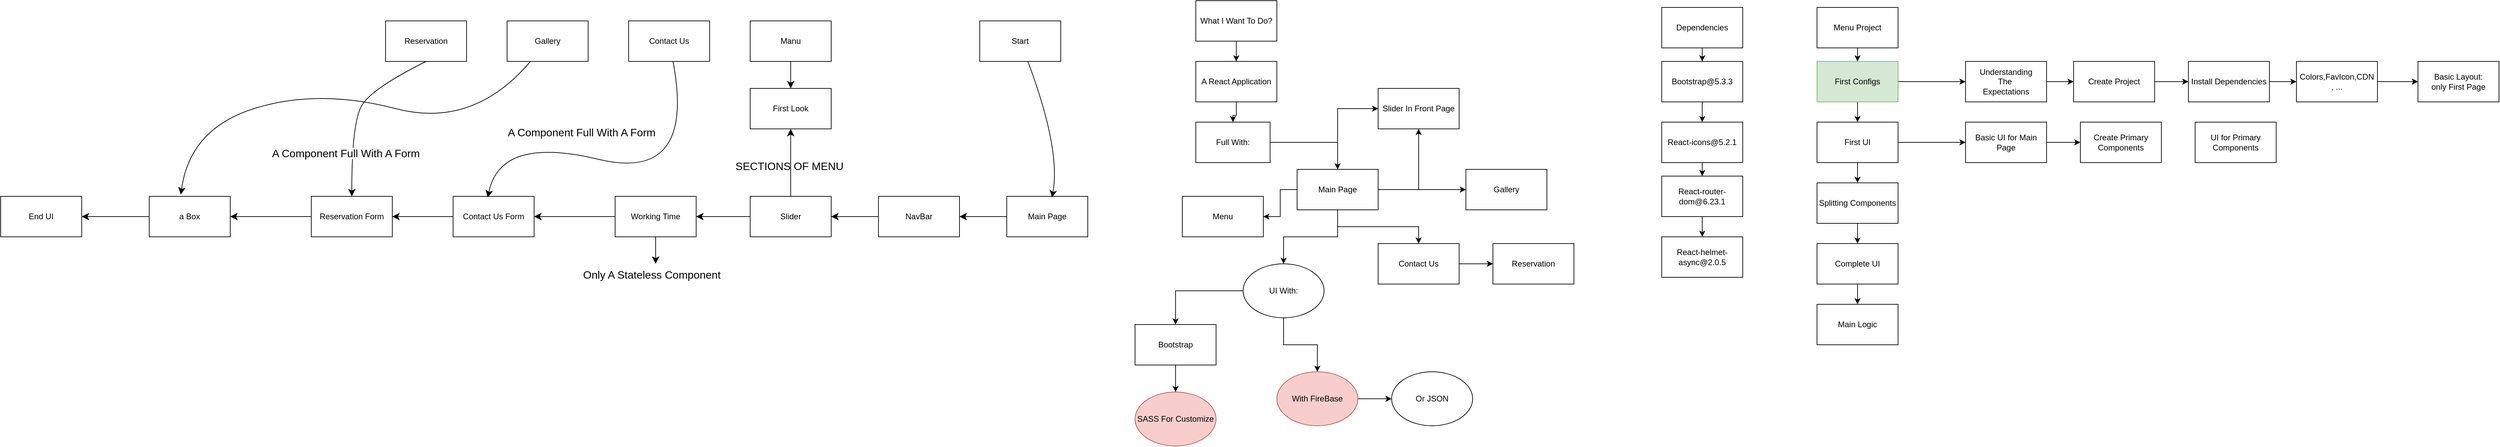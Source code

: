 <mxfile version="24.6.1" type="github">
  <diagram name="Page-1" id="k91YlH_2i0-Fb6imYHZs">
    <mxGraphModel dx="3723" dy="614" grid="1" gridSize="10" guides="1" tooltips="1" connect="1" arrows="1" fold="1" page="1" pageScale="1" pageWidth="850" pageHeight="1100" math="0" shadow="0">
      <root>
        <mxCell id="0" />
        <mxCell id="1" parent="0" />
        <mxCell id="Frx3Vn75q-I1JXAV17rQ-2" style="edgeStyle=orthogonalEdgeStyle;rounded=0;orthogonalLoop=1;jettySize=auto;html=1;" parent="1" source="Frx3Vn75q-I1JXAV17rQ-1" target="Frx3Vn75q-I1JXAV17rQ-3" edge="1">
          <mxGeometry relative="1" as="geometry">
            <mxPoint x="120" y="130" as="targetPoint" />
          </mxGeometry>
        </mxCell>
        <mxCell id="Frx3Vn75q-I1JXAV17rQ-1" value="What I Want To Do?" style="rounded=0;whiteSpace=wrap;html=1;" parent="1" vertex="1">
          <mxGeometry x="60" y="40" width="120" height="60" as="geometry" />
        </mxCell>
        <mxCell id="Frx3Vn75q-I1JXAV17rQ-4" style="edgeStyle=orthogonalEdgeStyle;rounded=0;orthogonalLoop=1;jettySize=auto;html=1;" parent="1" source="Frx3Vn75q-I1JXAV17rQ-3" target="Frx3Vn75q-I1JXAV17rQ-5" edge="1">
          <mxGeometry relative="1" as="geometry">
            <mxPoint x="120" y="230" as="targetPoint" />
          </mxGeometry>
        </mxCell>
        <mxCell id="Frx3Vn75q-I1JXAV17rQ-3" value="A React Application" style="rounded=0;whiteSpace=wrap;html=1;" parent="1" vertex="1">
          <mxGeometry x="60" y="130" width="120" height="60" as="geometry" />
        </mxCell>
        <mxCell id="Frx3Vn75q-I1JXAV17rQ-10" style="edgeStyle=orthogonalEdgeStyle;rounded=0;orthogonalLoop=1;jettySize=auto;html=1;" parent="1" source="Frx3Vn75q-I1JXAV17rQ-5" target="Frx3Vn75q-I1JXAV17rQ-11" edge="1">
          <mxGeometry relative="1" as="geometry">
            <mxPoint x="230" y="250" as="targetPoint" />
            <Array as="points">
              <mxPoint x="270" y="250" />
            </Array>
          </mxGeometry>
        </mxCell>
        <mxCell id="Frx3Vn75q-I1JXAV17rQ-5" value="Full With:" style="rounded=0;whiteSpace=wrap;html=1;" parent="1" vertex="1">
          <mxGeometry x="60" y="220" width="110" height="60" as="geometry" />
        </mxCell>
        <mxCell id="Frx3Vn75q-I1JXAV17rQ-8" value="Menu" style="rounded=0;whiteSpace=wrap;html=1;" parent="1" vertex="1">
          <mxGeometry x="40" y="330" width="120" height="60" as="geometry" />
        </mxCell>
        <mxCell id="Frx3Vn75q-I1JXAV17rQ-12" style="edgeStyle=orthogonalEdgeStyle;rounded=0;orthogonalLoop=1;jettySize=auto;html=1;" parent="1" source="Frx3Vn75q-I1JXAV17rQ-11" target="Frx3Vn75q-I1JXAV17rQ-13" edge="1">
          <mxGeometry relative="1" as="geometry">
            <mxPoint x="360" y="320" as="targetPoint" />
          </mxGeometry>
        </mxCell>
        <mxCell id="Frx3Vn75q-I1JXAV17rQ-19" style="edgeStyle=orthogonalEdgeStyle;rounded=0;orthogonalLoop=1;jettySize=auto;html=1;" parent="1" source="Frx3Vn75q-I1JXAV17rQ-11" target="Frx3Vn75q-I1JXAV17rQ-8" edge="1">
          <mxGeometry relative="1" as="geometry" />
        </mxCell>
        <mxCell id="Frx3Vn75q-I1JXAV17rQ-21" style="edgeStyle=orthogonalEdgeStyle;rounded=0;orthogonalLoop=1;jettySize=auto;html=1;entryX=0.5;entryY=0;entryDx=0;entryDy=0;" parent="1" source="Frx3Vn75q-I1JXAV17rQ-11" target="Frx3Vn75q-I1JXAV17rQ-20" edge="1">
          <mxGeometry relative="1" as="geometry" />
        </mxCell>
        <mxCell id="Frx3Vn75q-I1JXAV17rQ-22" style="edgeStyle=orthogonalEdgeStyle;rounded=0;orthogonalLoop=1;jettySize=auto;html=1;entryX=0;entryY=0.5;entryDx=0;entryDy=0;" parent="1" source="Frx3Vn75q-I1JXAV17rQ-11" target="Frx3Vn75q-I1JXAV17rQ-17" edge="1">
          <mxGeometry relative="1" as="geometry" />
        </mxCell>
        <mxCell id="Frx3Vn75q-I1JXAV17rQ-28" value="" style="edgeStyle=orthogonalEdgeStyle;rounded=0;orthogonalLoop=1;jettySize=auto;html=1;" parent="1" source="Frx3Vn75q-I1JXAV17rQ-11" target="Frx3Vn75q-I1JXAV17rQ-27" edge="1">
          <mxGeometry relative="1" as="geometry" />
        </mxCell>
        <mxCell id="Frx3Vn75q-I1JXAV17rQ-11" value="Main Page" style="rounded=0;whiteSpace=wrap;html=1;" parent="1" vertex="1">
          <mxGeometry x="210" y="290" width="120" height="60" as="geometry" />
        </mxCell>
        <mxCell id="Frx3Vn75q-I1JXAV17rQ-23" style="edgeStyle=orthogonalEdgeStyle;rounded=0;orthogonalLoop=1;jettySize=auto;html=1;entryX=0.5;entryY=1;entryDx=0;entryDy=0;" parent="1" source="Frx3Vn75q-I1JXAV17rQ-13" target="Frx3Vn75q-I1JXAV17rQ-17" edge="1">
          <mxGeometry relative="1" as="geometry" />
        </mxCell>
        <mxCell id="Frx3Vn75q-I1JXAV17rQ-13" value="Gallery" style="rounded=0;whiteSpace=wrap;html=1;" parent="1" vertex="1">
          <mxGeometry x="460" y="290" width="120" height="60" as="geometry" />
        </mxCell>
        <mxCell id="Frx3Vn75q-I1JXAV17rQ-14" value="Reservation" style="rounded=0;whiteSpace=wrap;html=1;" parent="1" vertex="1">
          <mxGeometry x="500" y="400" width="120" height="60" as="geometry" />
        </mxCell>
        <mxCell id="Frx3Vn75q-I1JXAV17rQ-17" value="Slider In Front Page" style="rounded=0;whiteSpace=wrap;html=1;" parent="1" vertex="1">
          <mxGeometry x="330" y="170" width="120" height="60" as="geometry" />
        </mxCell>
        <mxCell id="Frx3Vn75q-I1JXAV17rQ-25" style="edgeStyle=orthogonalEdgeStyle;rounded=0;orthogonalLoop=1;jettySize=auto;html=1;entryX=0;entryY=0.5;entryDx=0;entryDy=0;" parent="1" source="Frx3Vn75q-I1JXAV17rQ-20" target="Frx3Vn75q-I1JXAV17rQ-14" edge="1">
          <mxGeometry relative="1" as="geometry" />
        </mxCell>
        <mxCell id="Frx3Vn75q-I1JXAV17rQ-20" value="Contact Us" style="rounded=0;whiteSpace=wrap;html=1;" parent="1" vertex="1">
          <mxGeometry x="330" y="400" width="120" height="60" as="geometry" />
        </mxCell>
        <mxCell id="Frx3Vn75q-I1JXAV17rQ-29" style="edgeStyle=orthogonalEdgeStyle;rounded=0;orthogonalLoop=1;jettySize=auto;html=1;" parent="1" source="Frx3Vn75q-I1JXAV17rQ-27" target="Frx3Vn75q-I1JXAV17rQ-30" edge="1">
          <mxGeometry relative="1" as="geometry">
            <mxPoint x="70" y="530" as="targetPoint" />
          </mxGeometry>
        </mxCell>
        <mxCell id="Frx3Vn75q-I1JXAV17rQ-37" style="edgeStyle=orthogonalEdgeStyle;rounded=0;orthogonalLoop=1;jettySize=auto;html=1;" parent="1" source="Frx3Vn75q-I1JXAV17rQ-27" target="Frx3Vn75q-I1JXAV17rQ-35" edge="1">
          <mxGeometry relative="1" as="geometry" />
        </mxCell>
        <mxCell id="Frx3Vn75q-I1JXAV17rQ-27" value="UI With:" style="ellipse;whiteSpace=wrap;html=1;rounded=0;" parent="1" vertex="1">
          <mxGeometry x="130" y="430" width="120" height="80" as="geometry" />
        </mxCell>
        <mxCell id="Frx3Vn75q-I1JXAV17rQ-32" style="edgeStyle=orthogonalEdgeStyle;rounded=0;orthogonalLoop=1;jettySize=auto;html=1;" parent="1" source="Frx3Vn75q-I1JXAV17rQ-30" target="Frx3Vn75q-I1JXAV17rQ-33" edge="1">
          <mxGeometry relative="1" as="geometry">
            <mxPoint x="30" y="610" as="targetPoint" />
          </mxGeometry>
        </mxCell>
        <mxCell id="Frx3Vn75q-I1JXAV17rQ-30" value="Bootstrap" style="rounded=0;whiteSpace=wrap;html=1;" parent="1" vertex="1">
          <mxGeometry x="-30" y="520" width="120" height="60" as="geometry" />
        </mxCell>
        <mxCell id="Frx3Vn75q-I1JXAV17rQ-33" value="SASS For Customize" style="ellipse;whiteSpace=wrap;html=1;fillColor=#f8cecc;strokeColor=#b85450;" parent="1" vertex="1">
          <mxGeometry x="-30" y="620" width="120" height="80" as="geometry" />
        </mxCell>
        <mxCell id="Frx3Vn75q-I1JXAV17rQ-38" style="edgeStyle=orthogonalEdgeStyle;rounded=0;orthogonalLoop=1;jettySize=auto;html=1;" parent="1" source="Frx3Vn75q-I1JXAV17rQ-35" target="Frx3Vn75q-I1JXAV17rQ-39" edge="1">
          <mxGeometry relative="1" as="geometry">
            <mxPoint x="360" y="630" as="targetPoint" />
          </mxGeometry>
        </mxCell>
        <mxCell id="Frx3Vn75q-I1JXAV17rQ-35" value="With FireBase" style="ellipse;whiteSpace=wrap;html=1;fillColor=#f8cecc;strokeColor=#b85450;" parent="1" vertex="1">
          <mxGeometry x="180" y="590" width="120" height="80" as="geometry" />
        </mxCell>
        <mxCell id="Frx3Vn75q-I1JXAV17rQ-39" value="Or JSON" style="ellipse;whiteSpace=wrap;html=1;" parent="1" vertex="1">
          <mxGeometry x="350" y="590" width="120" height="80" as="geometry" />
        </mxCell>
        <mxCell id="Frx3Vn75q-I1JXAV17rQ-41" style="edgeStyle=orthogonalEdgeStyle;rounded=0;orthogonalLoop=1;jettySize=auto;html=1;" parent="1" source="Frx3Vn75q-I1JXAV17rQ-40" target="Frx3Vn75q-I1JXAV17rQ-42" edge="1">
          <mxGeometry relative="1" as="geometry">
            <mxPoint x="810" y="160" as="targetPoint" />
          </mxGeometry>
        </mxCell>
        <mxCell id="Frx3Vn75q-I1JXAV17rQ-40" value="Dependencies" style="rounded=0;whiteSpace=wrap;html=1;" parent="1" vertex="1">
          <mxGeometry x="750" y="50" width="120" height="60" as="geometry" />
        </mxCell>
        <mxCell id="Frx3Vn75q-I1JXAV17rQ-43" style="edgeStyle=orthogonalEdgeStyle;rounded=0;orthogonalLoop=1;jettySize=auto;html=1;" parent="1" source="Frx3Vn75q-I1JXAV17rQ-42" target="Frx3Vn75q-I1JXAV17rQ-44" edge="1">
          <mxGeometry relative="1" as="geometry">
            <mxPoint x="810" y="230" as="targetPoint" />
          </mxGeometry>
        </mxCell>
        <mxCell id="Frx3Vn75q-I1JXAV17rQ-42" value="Bootstrap@5.3.3" style="rounded=0;whiteSpace=wrap;html=1;" parent="1" vertex="1">
          <mxGeometry x="750" y="130" width="120" height="60" as="geometry" />
        </mxCell>
        <mxCell id="Frx3Vn75q-I1JXAV17rQ-45" style="edgeStyle=orthogonalEdgeStyle;rounded=0;orthogonalLoop=1;jettySize=auto;html=1;" parent="1" source="Frx3Vn75q-I1JXAV17rQ-44" target="Frx3Vn75q-I1JXAV17rQ-46" edge="1">
          <mxGeometry relative="1" as="geometry">
            <mxPoint x="810" y="310" as="targetPoint" />
          </mxGeometry>
        </mxCell>
        <mxCell id="Frx3Vn75q-I1JXAV17rQ-44" value="React-icons@5.2.1" style="rounded=0;whiteSpace=wrap;html=1;" parent="1" vertex="1">
          <mxGeometry x="750" y="220" width="120" height="60" as="geometry" />
        </mxCell>
        <mxCell id="Frx3Vn75q-I1JXAV17rQ-47" style="edgeStyle=orthogonalEdgeStyle;rounded=0;orthogonalLoop=1;jettySize=auto;html=1;" parent="1" source="Frx3Vn75q-I1JXAV17rQ-46" target="Frx3Vn75q-I1JXAV17rQ-48" edge="1">
          <mxGeometry relative="1" as="geometry">
            <mxPoint x="810" y="400.0" as="targetPoint" />
          </mxGeometry>
        </mxCell>
        <mxCell id="Frx3Vn75q-I1JXAV17rQ-46" value="React-router-dom@6.23.1" style="rounded=0;whiteSpace=wrap;html=1;" parent="1" vertex="1">
          <mxGeometry x="750" y="300" width="120" height="60" as="geometry" />
        </mxCell>
        <mxCell id="Frx3Vn75q-I1JXAV17rQ-48" value="React-helmet-async@2.0.5" style="rounded=0;whiteSpace=wrap;html=1;" parent="1" vertex="1">
          <mxGeometry x="750" y="390.0" width="120" height="60" as="geometry" />
        </mxCell>
        <mxCell id="X-fYzI0_lWsfJhpt5ORi-1" style="edgeStyle=orthogonalEdgeStyle;rounded=0;orthogonalLoop=1;jettySize=auto;html=1;" parent="1" source="X-fYzI0_lWsfJhpt5ORi-2" target="X-fYzI0_lWsfJhpt5ORi-5" edge="1">
          <mxGeometry relative="1" as="geometry">
            <mxPoint x="1040" y="140" as="targetPoint" />
          </mxGeometry>
        </mxCell>
        <mxCell id="X-fYzI0_lWsfJhpt5ORi-2" value="Menu Project" style="rounded=0;whiteSpace=wrap;html=1;" parent="1" vertex="1">
          <mxGeometry x="980" y="50" width="120" height="60" as="geometry" />
        </mxCell>
        <mxCell id="X-fYzI0_lWsfJhpt5ORi-3" style="edgeStyle=orthogonalEdgeStyle;rounded=0;orthogonalLoop=1;jettySize=auto;html=1;" parent="1" source="X-fYzI0_lWsfJhpt5ORi-5" target="X-fYzI0_lWsfJhpt5ORi-8" edge="1">
          <mxGeometry relative="1" as="geometry">
            <mxPoint x="1040" y="220" as="targetPoint" />
          </mxGeometry>
        </mxCell>
        <mxCell id="X-fYzI0_lWsfJhpt5ORi-4" style="edgeStyle=orthogonalEdgeStyle;rounded=0;orthogonalLoop=1;jettySize=auto;html=1;" parent="1" source="X-fYzI0_lWsfJhpt5ORi-5" target="X-fYzI0_lWsfJhpt5ORi-15" edge="1">
          <mxGeometry relative="1" as="geometry">
            <mxPoint x="1250" y="160" as="targetPoint" />
          </mxGeometry>
        </mxCell>
        <mxCell id="X-fYzI0_lWsfJhpt5ORi-5" value="First Configs" style="rounded=0;whiteSpace=wrap;html=1;fillColor=#d5e8d4;strokeColor=#82b366;" parent="1" vertex="1">
          <mxGeometry x="980" y="130" width="120" height="60" as="geometry" />
        </mxCell>
        <mxCell id="X-fYzI0_lWsfJhpt5ORi-6" style="edgeStyle=orthogonalEdgeStyle;rounded=0;orthogonalLoop=1;jettySize=auto;html=1;" parent="1" source="X-fYzI0_lWsfJhpt5ORi-8" target="X-fYzI0_lWsfJhpt5ORi-10" edge="1">
          <mxGeometry relative="1" as="geometry">
            <mxPoint x="1040" y="320" as="targetPoint" />
          </mxGeometry>
        </mxCell>
        <mxCell id="X-fYzI0_lWsfJhpt5ORi-7" style="edgeStyle=orthogonalEdgeStyle;rounded=0;orthogonalLoop=1;jettySize=auto;html=1;" parent="1" source="X-fYzI0_lWsfJhpt5ORi-8" target="X-fYzI0_lWsfJhpt5ORi-23" edge="1">
          <mxGeometry relative="1" as="geometry" />
        </mxCell>
        <mxCell id="X-fYzI0_lWsfJhpt5ORi-8" value="First UI" style="rounded=0;whiteSpace=wrap;html=1;" parent="1" vertex="1">
          <mxGeometry x="980" y="220" width="120" height="60" as="geometry" />
        </mxCell>
        <mxCell id="X-fYzI0_lWsfJhpt5ORi-9" style="edgeStyle=orthogonalEdgeStyle;rounded=0;orthogonalLoop=1;jettySize=auto;html=1;" parent="1" source="X-fYzI0_lWsfJhpt5ORi-10" target="X-fYzI0_lWsfJhpt5ORi-12" edge="1">
          <mxGeometry relative="1" as="geometry">
            <mxPoint x="1040" y="410" as="targetPoint" />
          </mxGeometry>
        </mxCell>
        <mxCell id="X-fYzI0_lWsfJhpt5ORi-10" value="Splitting Components" style="rounded=0;whiteSpace=wrap;html=1;" parent="1" vertex="1">
          <mxGeometry x="980" y="310" width="120" height="60" as="geometry" />
        </mxCell>
        <mxCell id="X-fYzI0_lWsfJhpt5ORi-11" style="edgeStyle=orthogonalEdgeStyle;rounded=0;orthogonalLoop=1;jettySize=auto;html=1;" parent="1" source="X-fYzI0_lWsfJhpt5ORi-12" target="X-fYzI0_lWsfJhpt5ORi-13" edge="1">
          <mxGeometry relative="1" as="geometry">
            <mxPoint x="1040" y="490" as="targetPoint" />
          </mxGeometry>
        </mxCell>
        <mxCell id="X-fYzI0_lWsfJhpt5ORi-12" value="Complete UI" style="rounded=0;whiteSpace=wrap;html=1;" parent="1" vertex="1">
          <mxGeometry x="980" y="400" width="120" height="60" as="geometry" />
        </mxCell>
        <mxCell id="X-fYzI0_lWsfJhpt5ORi-13" value="Main Logic" style="rounded=0;whiteSpace=wrap;html=1;" parent="1" vertex="1">
          <mxGeometry x="980" y="490" width="120" height="60" as="geometry" />
        </mxCell>
        <mxCell id="X-fYzI0_lWsfJhpt5ORi-14" style="edgeStyle=orthogonalEdgeStyle;rounded=0;orthogonalLoop=1;jettySize=auto;html=1;" parent="1" source="X-fYzI0_lWsfJhpt5ORi-15" edge="1">
          <mxGeometry relative="1" as="geometry">
            <mxPoint x="1360" y="160" as="targetPoint" />
          </mxGeometry>
        </mxCell>
        <mxCell id="X-fYzI0_lWsfJhpt5ORi-15" value="Understanding&lt;div&gt;The&amp;nbsp;&lt;/div&gt;&lt;div&gt;Expectations&lt;/div&gt;" style="rounded=0;whiteSpace=wrap;html=1;" parent="1" vertex="1">
          <mxGeometry x="1200" y="130" width="120" height="60" as="geometry" />
        </mxCell>
        <mxCell id="X-fYzI0_lWsfJhpt5ORi-16" value="UI for Primary Components" style="rounded=0;whiteSpace=wrap;html=1;" parent="1" vertex="1">
          <mxGeometry x="1540" y="220" width="120" height="60" as="geometry" />
        </mxCell>
        <mxCell id="X-fYzI0_lWsfJhpt5ORi-17" value="Basic Layout:&lt;div&gt;only First Page&lt;/div&gt;" style="rounded=0;whiteSpace=wrap;html=1;" parent="1" vertex="1">
          <mxGeometry x="1870" y="130" width="120" height="60" as="geometry" />
        </mxCell>
        <mxCell id="X-fYzI0_lWsfJhpt5ORi-18" value="Create Primary Components" style="rounded=0;whiteSpace=wrap;html=1;" parent="1" vertex="1">
          <mxGeometry x="1370" y="220" width="120" height="60" as="geometry" />
        </mxCell>
        <mxCell id="X-fYzI0_lWsfJhpt5ORi-19" value="" style="edgeStyle=orthogonalEdgeStyle;rounded=0;orthogonalLoop=1;jettySize=auto;html=1;" parent="1" source="X-fYzI0_lWsfJhpt5ORi-21" target="X-fYzI0_lWsfJhpt5ORi-17" edge="1">
          <mxGeometry relative="1" as="geometry" />
        </mxCell>
        <mxCell id="X-fYzI0_lWsfJhpt5ORi-20" style="edgeStyle=orthogonalEdgeStyle;rounded=0;orthogonalLoop=1;jettySize=auto;html=1;" parent="1" source="X-fYzI0_lWsfJhpt5ORi-21" target="X-fYzI0_lWsfJhpt5ORi-17" edge="1">
          <mxGeometry relative="1" as="geometry" />
        </mxCell>
        <mxCell id="X-fYzI0_lWsfJhpt5ORi-21" value="Colors,FavIcon,CDN&lt;div&gt;, ...&lt;/div&gt;" style="rounded=0;whiteSpace=wrap;html=1;" parent="1" vertex="1">
          <mxGeometry x="1690" y="130" width="120" height="60" as="geometry" />
        </mxCell>
        <mxCell id="X-fYzI0_lWsfJhpt5ORi-22" style="edgeStyle=orthogonalEdgeStyle;rounded=0;orthogonalLoop=1;jettySize=auto;html=1;entryX=0;entryY=0.5;entryDx=0;entryDy=0;" parent="1" source="X-fYzI0_lWsfJhpt5ORi-23" target="X-fYzI0_lWsfJhpt5ORi-18" edge="1">
          <mxGeometry relative="1" as="geometry" />
        </mxCell>
        <mxCell id="X-fYzI0_lWsfJhpt5ORi-23" value="Basic UI for Main Page" style="rounded=0;whiteSpace=wrap;html=1;" parent="1" vertex="1">
          <mxGeometry x="1200" y="220" width="120" height="60" as="geometry" />
        </mxCell>
        <mxCell id="X-fYzI0_lWsfJhpt5ORi-24" style="edgeStyle=orthogonalEdgeStyle;rounded=0;orthogonalLoop=1;jettySize=auto;html=1;entryX=0;entryY=0.5;entryDx=0;entryDy=0;" parent="1" source="X-fYzI0_lWsfJhpt5ORi-25" target="X-fYzI0_lWsfJhpt5ORi-21" edge="1">
          <mxGeometry relative="1" as="geometry" />
        </mxCell>
        <mxCell id="X-fYzI0_lWsfJhpt5ORi-25" value="Install Dependencies" style="rounded=0;whiteSpace=wrap;html=1;" parent="1" vertex="1">
          <mxGeometry x="1530" y="130" width="120" height="60" as="geometry" />
        </mxCell>
        <mxCell id="X-fYzI0_lWsfJhpt5ORi-26" style="edgeStyle=orthogonalEdgeStyle;rounded=0;orthogonalLoop=1;jettySize=auto;html=1;" parent="1" source="X-fYzI0_lWsfJhpt5ORi-27" target="X-fYzI0_lWsfJhpt5ORi-25" edge="1">
          <mxGeometry relative="1" as="geometry" />
        </mxCell>
        <mxCell id="X-fYzI0_lWsfJhpt5ORi-27" value="Create Project" style="rounded=0;whiteSpace=wrap;html=1;" parent="1" vertex="1">
          <mxGeometry x="1360" y="130" width="120" height="60" as="geometry" />
        </mxCell>
        <mxCell id="B8jgWboZQE6RXkdyYtCm-1" value="Start" style="rounded=0;whiteSpace=wrap;html=1;" vertex="1" parent="1">
          <mxGeometry x="-260" y="70" width="120" height="60" as="geometry" />
        </mxCell>
        <mxCell id="B8jgWboZQE6RXkdyYtCm-2" value="End UI" style="rounded=0;whiteSpace=wrap;html=1;" vertex="1" parent="1">
          <mxGeometry x="-1710" y="330" width="120" height="60" as="geometry" />
        </mxCell>
        <mxCell id="B8jgWboZQE6RXkdyYtCm-8" style="edgeStyle=none;curved=1;rounded=0;orthogonalLoop=1;jettySize=auto;html=1;fontSize=12;startSize=8;endSize=8;" edge="1" parent="1" source="B8jgWboZQE6RXkdyYtCm-4" target="B8jgWboZQE6RXkdyYtCm-9">
          <mxGeometry relative="1" as="geometry">
            <mxPoint x="-540" y="160" as="targetPoint" />
          </mxGeometry>
        </mxCell>
        <mxCell id="B8jgWboZQE6RXkdyYtCm-4" value="Manu" style="rounded=0;whiteSpace=wrap;html=1;" vertex="1" parent="1">
          <mxGeometry x="-600" y="70" width="120" height="60" as="geometry" />
        </mxCell>
        <mxCell id="B8jgWboZQE6RXkdyYtCm-5" value="Contact Us" style="rounded=0;whiteSpace=wrap;html=1;" vertex="1" parent="1">
          <mxGeometry x="-780" y="70" width="120" height="60" as="geometry" />
        </mxCell>
        <mxCell id="B8jgWboZQE6RXkdyYtCm-37" style="edgeStyle=none;curved=1;rounded=0;orthogonalLoop=1;jettySize=auto;html=1;fontSize=12;startSize=8;endSize=8;exitX=0.5;exitY=1;exitDx=0;exitDy=0;" edge="1" parent="1" source="B8jgWboZQE6RXkdyYtCm-6" target="B8jgWboZQE6RXkdyYtCm-30">
          <mxGeometry relative="1" as="geometry">
            <Array as="points">
              <mxPoint x="-1160" y="170" />
              <mxPoint x="-1190" y="220" />
            </Array>
          </mxGeometry>
        </mxCell>
        <mxCell id="B8jgWboZQE6RXkdyYtCm-6" value="Reservation" style="rounded=0;whiteSpace=wrap;html=1;" vertex="1" parent="1">
          <mxGeometry x="-1140" y="70" width="120" height="60" as="geometry" />
        </mxCell>
        <mxCell id="B8jgWboZQE6RXkdyYtCm-7" value="Gallery" style="rounded=0;whiteSpace=wrap;html=1;" vertex="1" parent="1">
          <mxGeometry x="-960" y="70" width="120" height="60" as="geometry" />
        </mxCell>
        <mxCell id="B8jgWboZQE6RXkdyYtCm-9" value="First Look" style="rounded=0;whiteSpace=wrap;html=1;" vertex="1" parent="1">
          <mxGeometry x="-600" y="170" width="120" height="60" as="geometry" />
        </mxCell>
        <mxCell id="B8jgWboZQE6RXkdyYtCm-45" style="edgeStyle=none;curved=1;rounded=0;orthogonalLoop=1;jettySize=auto;html=1;fontSize=12;startSize=8;endSize=8;" edge="1" parent="1" source="B8jgWboZQE6RXkdyYtCm-10" target="B8jgWboZQE6RXkdyYtCm-43">
          <mxGeometry relative="1" as="geometry" />
        </mxCell>
        <mxCell id="B8jgWboZQE6RXkdyYtCm-10" value="Main Page" style="rounded=0;whiteSpace=wrap;html=1;" vertex="1" parent="1">
          <mxGeometry x="-220" y="330" width="120" height="60" as="geometry" />
        </mxCell>
        <mxCell id="B8jgWboZQE6RXkdyYtCm-17" style="edgeStyle=none;curved=1;rounded=0;orthogonalLoop=1;jettySize=auto;html=1;entryX=0.5;entryY=1;entryDx=0;entryDy=0;fontSize=12;startSize=8;endSize=8;" edge="1" parent="1" source="B8jgWboZQE6RXkdyYtCm-15" target="B8jgWboZQE6RXkdyYtCm-9">
          <mxGeometry relative="1" as="geometry" />
        </mxCell>
        <mxCell id="B8jgWboZQE6RXkdyYtCm-21" value="" style="edgeStyle=none;curved=1;rounded=0;orthogonalLoop=1;jettySize=auto;html=1;fontSize=12;startSize=8;endSize=8;" edge="1" parent="1" source="B8jgWboZQE6RXkdyYtCm-15" target="B8jgWboZQE6RXkdyYtCm-20">
          <mxGeometry relative="1" as="geometry" />
        </mxCell>
        <mxCell id="B8jgWboZQE6RXkdyYtCm-15" value="Slider" style="rounded=0;whiteSpace=wrap;html=1;" vertex="1" parent="1">
          <mxGeometry x="-600" y="330" width="120" height="60" as="geometry" />
        </mxCell>
        <mxCell id="B8jgWboZQE6RXkdyYtCm-18" value="SECTIONS OF MENU&amp;nbsp;" style="text;html=1;align=center;verticalAlign=middle;resizable=0;points=[];autosize=1;strokeColor=none;fillColor=none;fontSize=16;" vertex="1" parent="1">
          <mxGeometry x="-635" y="270" width="190" height="30" as="geometry" />
        </mxCell>
        <mxCell id="B8jgWboZQE6RXkdyYtCm-22" style="edgeStyle=none;curved=1;rounded=0;orthogonalLoop=1;jettySize=auto;html=1;fontSize=12;startSize=8;endSize=8;" edge="1" parent="1" source="B8jgWboZQE6RXkdyYtCm-20">
          <mxGeometry relative="1" as="geometry">
            <mxPoint x="-740" y="430" as="targetPoint" />
          </mxGeometry>
        </mxCell>
        <mxCell id="B8jgWboZQE6RXkdyYtCm-26" value="" style="edgeStyle=none;curved=1;rounded=0;orthogonalLoop=1;jettySize=auto;html=1;fontSize=12;startSize=8;endSize=8;" edge="1" parent="1" source="B8jgWboZQE6RXkdyYtCm-20" target="B8jgWboZQE6RXkdyYtCm-25">
          <mxGeometry relative="1" as="geometry" />
        </mxCell>
        <mxCell id="B8jgWboZQE6RXkdyYtCm-20" value="Working Time" style="rounded=0;whiteSpace=wrap;html=1;" vertex="1" parent="1">
          <mxGeometry x="-800" y="330" width="120" height="60" as="geometry" />
        </mxCell>
        <mxCell id="B8jgWboZQE6RXkdyYtCm-23" value="Only A Stateless Component" style="text;html=1;align=center;verticalAlign=middle;resizable=0;points=[];autosize=1;strokeColor=none;fillColor=none;fontSize=16;" vertex="1" parent="1">
          <mxGeometry x="-861" y="431" width="230" height="30" as="geometry" />
        </mxCell>
        <mxCell id="B8jgWboZQE6RXkdyYtCm-29" style="edgeStyle=none;curved=1;rounded=0;orthogonalLoop=1;jettySize=auto;html=1;fontSize=12;startSize=8;endSize=8;" edge="1" parent="1" source="B8jgWboZQE6RXkdyYtCm-25" target="B8jgWboZQE6RXkdyYtCm-30">
          <mxGeometry relative="1" as="geometry">
            <mxPoint x="-1100" y="360" as="targetPoint" />
          </mxGeometry>
        </mxCell>
        <mxCell id="B8jgWboZQE6RXkdyYtCm-25" value="Contact Us Form" style="rounded=0;whiteSpace=wrap;html=1;" vertex="1" parent="1">
          <mxGeometry x="-1040" y="330" width="120" height="60" as="geometry" />
        </mxCell>
        <mxCell id="B8jgWboZQE6RXkdyYtCm-27" style="edgeStyle=none;curved=1;rounded=0;orthogonalLoop=1;jettySize=auto;html=1;entryX=0.428;entryY=0.03;entryDx=0;entryDy=0;entryPerimeter=0;fontSize=12;startSize=8;endSize=8;" edge="1" parent="1" source="B8jgWboZQE6RXkdyYtCm-5" target="B8jgWboZQE6RXkdyYtCm-25">
          <mxGeometry relative="1" as="geometry">
            <Array as="points">
              <mxPoint x="-680" y="310" />
              <mxPoint x="-970" y="240" />
            </Array>
          </mxGeometry>
        </mxCell>
        <mxCell id="B8jgWboZQE6RXkdyYtCm-28" value="A Component Full With A Form" style="text;html=1;align=center;verticalAlign=middle;resizable=0;points=[];autosize=1;strokeColor=none;fillColor=none;fontSize=16;" vertex="1" parent="1">
          <mxGeometry x="-970" y="220" width="240" height="30" as="geometry" />
        </mxCell>
        <mxCell id="B8jgWboZQE6RXkdyYtCm-36" value="" style="edgeStyle=none;curved=1;rounded=0;orthogonalLoop=1;jettySize=auto;html=1;fontSize=12;startSize=8;endSize=8;" edge="1" parent="1" source="B8jgWboZQE6RXkdyYtCm-30" target="B8jgWboZQE6RXkdyYtCm-35">
          <mxGeometry relative="1" as="geometry" />
        </mxCell>
        <mxCell id="B8jgWboZQE6RXkdyYtCm-30" value="Reservation Form" style="rounded=0;whiteSpace=wrap;html=1;" vertex="1" parent="1">
          <mxGeometry x="-1250" y="330" width="120" height="60" as="geometry" />
        </mxCell>
        <mxCell id="B8jgWboZQE6RXkdyYtCm-32" value="&lt;span style=&quot;color: rgb(0, 0, 0); font-family: Helvetica; font-size: 16px; font-style: normal; font-variant-ligatures: normal; font-variant-caps: normal; font-weight: 400; letter-spacing: normal; orphans: 2; text-align: center; text-indent: 0px; text-transform: none; widows: 2; word-spacing: 0px; -webkit-text-stroke-width: 0px; white-space: nowrap; background-color: rgb(251, 251, 251); text-decoration-thickness: initial; text-decoration-style: initial; text-decoration-color: initial; display: inline !important; float: none;&quot;&gt;A Component Full With A Form&lt;/span&gt;" style="text;whiteSpace=wrap;html=1;" vertex="1" parent="1">
          <mxGeometry x="-1310" y="250" width="250" height="40" as="geometry" />
        </mxCell>
        <mxCell id="B8jgWboZQE6RXkdyYtCm-41" style="edgeStyle=none;curved=1;rounded=0;orthogonalLoop=1;jettySize=auto;html=1;fontSize=12;startSize=8;endSize=8;" edge="1" parent="1" source="B8jgWboZQE6RXkdyYtCm-35" target="B8jgWboZQE6RXkdyYtCm-2">
          <mxGeometry relative="1" as="geometry" />
        </mxCell>
        <mxCell id="B8jgWboZQE6RXkdyYtCm-35" value="a Box" style="rounded=0;whiteSpace=wrap;html=1;" vertex="1" parent="1">
          <mxGeometry x="-1490" y="330" width="120" height="60" as="geometry" />
        </mxCell>
        <mxCell id="B8jgWboZQE6RXkdyYtCm-38" style="edgeStyle=none;curved=1;rounded=0;orthogonalLoop=1;jettySize=auto;html=1;entryX=0.39;entryY=-0.042;entryDx=0;entryDy=0;entryPerimeter=0;fontSize=12;startSize=8;endSize=8;" edge="1" parent="1" source="B8jgWboZQE6RXkdyYtCm-7" target="B8jgWboZQE6RXkdyYtCm-35">
          <mxGeometry relative="1" as="geometry">
            <Array as="points">
              <mxPoint x="-1010" y="230" />
              <mxPoint x="-1240" y="170" />
              <mxPoint x="-1430" y="230" />
            </Array>
          </mxGeometry>
        </mxCell>
        <mxCell id="B8jgWboZQE6RXkdyYtCm-42" style="edgeStyle=none;curved=1;rounded=0;orthogonalLoop=1;jettySize=auto;html=1;entryX=0.558;entryY=0.03;entryDx=0;entryDy=0;entryPerimeter=0;fontSize=12;startSize=8;endSize=8;" edge="1" parent="1" source="B8jgWboZQE6RXkdyYtCm-1" target="B8jgWboZQE6RXkdyYtCm-10">
          <mxGeometry relative="1" as="geometry">
            <Array as="points">
              <mxPoint x="-140" y="260" />
            </Array>
          </mxGeometry>
        </mxCell>
        <mxCell id="B8jgWboZQE6RXkdyYtCm-44" style="edgeStyle=none;curved=1;rounded=0;orthogonalLoop=1;jettySize=auto;html=1;fontSize=12;startSize=8;endSize=8;" edge="1" parent="1" source="B8jgWboZQE6RXkdyYtCm-43" target="B8jgWboZQE6RXkdyYtCm-15">
          <mxGeometry relative="1" as="geometry" />
        </mxCell>
        <mxCell id="B8jgWboZQE6RXkdyYtCm-43" value="NavBar" style="rounded=0;whiteSpace=wrap;html=1;" vertex="1" parent="1">
          <mxGeometry x="-410" y="330" width="120" height="60" as="geometry" />
        </mxCell>
      </root>
    </mxGraphModel>
  </diagram>
</mxfile>
